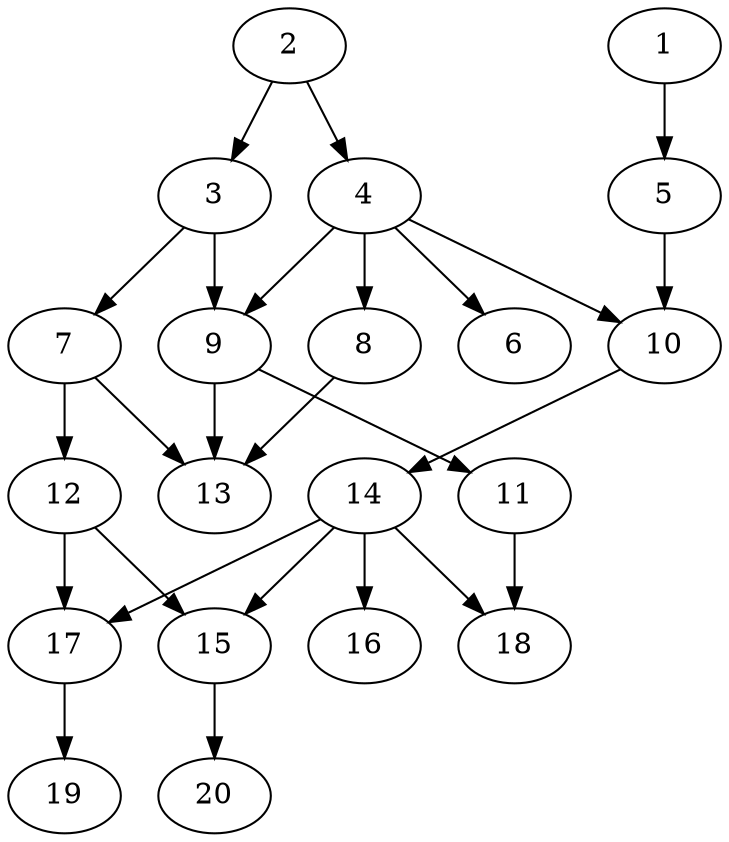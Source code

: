 // DAG automatically generated by daggen at Wed Jul 24 22:10:09 2019
// ./daggen --dot -n 20 --ccr 0.5 --fat 0.5 --regular 0.5 --density 0.5 --mindata 5242880 --maxdata 52428800 
digraph G {
  1 [size="19570688", alpha="0.00", expect_size="9785344"] 
  1 -> 5 [size ="9785344"]
  2 [size="42506240", alpha="0.17", expect_size="21253120"] 
  2 -> 3 [size ="21253120"]
  2 -> 4 [size ="21253120"]
  3 [size="17881088", alpha="0.08", expect_size="8940544"] 
  3 -> 7 [size ="8940544"]
  3 -> 9 [size ="8940544"]
  4 [size="95744000", alpha="0.14", expect_size="47872000"] 
  4 -> 6 [size ="47872000"]
  4 -> 8 [size ="47872000"]
  4 -> 9 [size ="47872000"]
  4 -> 10 [size ="47872000"]
  5 [size="15773696", alpha="0.18", expect_size="7886848"] 
  5 -> 10 [size ="7886848"]
  6 [size="57401344", alpha="0.14", expect_size="28700672"] 
  7 [size="98496512", alpha="0.08", expect_size="49248256"] 
  7 -> 12 [size ="49248256"]
  7 -> 13 [size ="49248256"]
  8 [size="79843328", alpha="0.06", expect_size="39921664"] 
  8 -> 13 [size ="39921664"]
  9 [size="31451136", alpha="0.16", expect_size="15725568"] 
  9 -> 11 [size ="15725568"]
  9 -> 13 [size ="15725568"]
  10 [size="19951616", alpha="0.10", expect_size="9975808"] 
  10 -> 14 [size ="9975808"]
  11 [size="75390976", alpha="0.11", expect_size="37695488"] 
  11 -> 18 [size ="37695488"]
  12 [size="77019136", alpha="0.16", expect_size="38509568"] 
  12 -> 15 [size ="38509568"]
  12 -> 17 [size ="38509568"]
  13 [size="64669696", alpha="0.01", expect_size="32334848"] 
  14 [size="100390912", alpha="0.14", expect_size="50195456"] 
  14 -> 15 [size ="50195456"]
  14 -> 16 [size ="50195456"]
  14 -> 17 [size ="50195456"]
  14 -> 18 [size ="50195456"]
  15 [size="70619136", alpha="0.04", expect_size="35309568"] 
  15 -> 20 [size ="35309568"]
  16 [size="61233152", alpha="0.03", expect_size="30616576"] 
  17 [size="33693696", alpha="0.12", expect_size="16846848"] 
  17 -> 19 [size ="16846848"]
  18 [size="72142848", alpha="0.15", expect_size="36071424"] 
  19 [size="102436864", alpha="0.20", expect_size="51218432"] 
  20 [size="85536768", alpha="0.16", expect_size="42768384"] 
}
